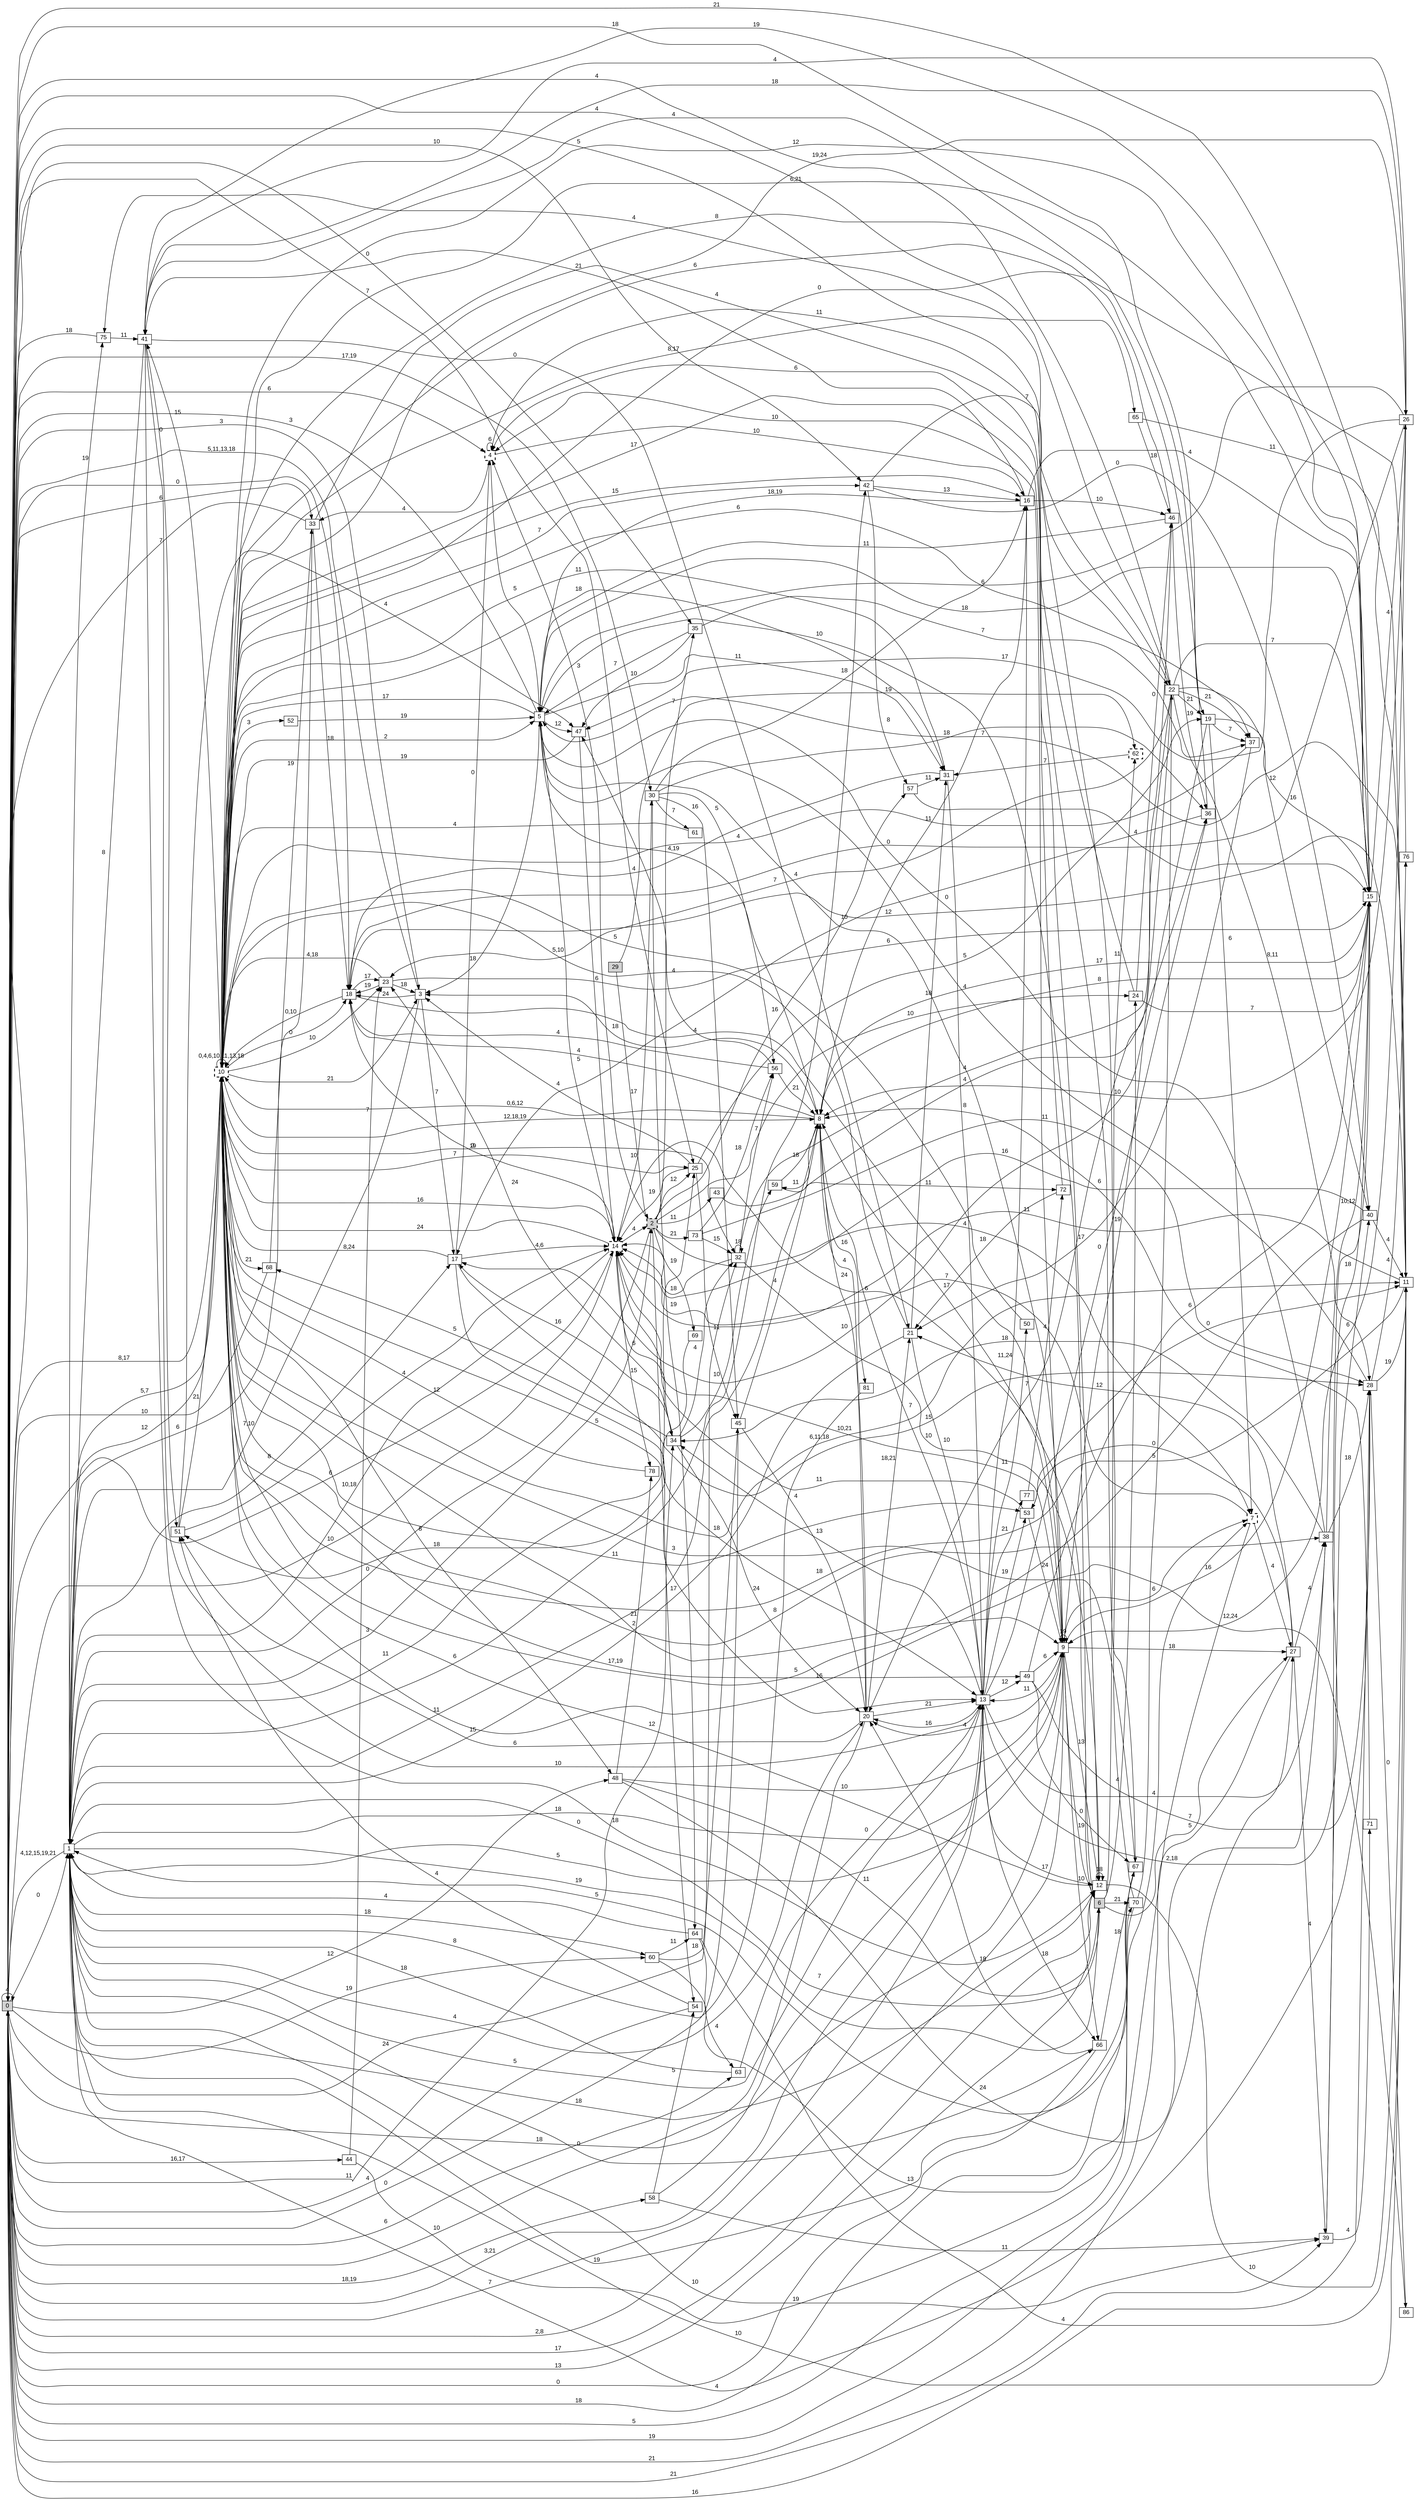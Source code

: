 digraph "NDFA" {
  rankdir=LR
  node [shape=box width=0.1 height=0.1 fontname=Arial]
  edge [fontname=Arial]
/* Estados */
 s0 [label="0" style="filled"] /* I:1 F:0 D:0 */
 s1 [label="1" ] /* I:0 F:0 D:0 */
 s2 [label="2" style="filled,bold,dashed"] /* I:1 F:1 D:0 */
 s3 [label="3" ] /* I:0 F:0 D:0 */
 s4 [label="4" style="bold,dashed"] /* I:0 F:1 D:0 */
 s5 [label="5" ] /* I:0 F:0 D:0 */
 s6 [label="6" style="filled"] /* I:1 F:0 D:0 */
 s7 [label="7" style="bold,dashed"] /* I:0 F:1 D:0 */
 s8 [label="8" ] /* I:0 F:0 D:0 */
 s9 [label="9" ] /* I:0 F:0 D:0 */
 s10 [label="10" style="bold,dashed"] /* I:0 F:1 D:0 */
 s11 [label="11" ] /* I:0 F:0 D:0 */
 s12 [label="12" ] /* I:0 F:0 D:0 */
 s13 [label="13" ] /* I:0 F:0 D:0 */
 s14 [label="14" style="bold,dashed"] /* I:0 F:1 D:0 */
 s15 [label="15" ] /* I:0 F:0 D:0 */
 s16 [label="16" ] /* I:0 F:0 D:0 */
 s17 [label="17" ] /* I:0 F:0 D:0 */
 s18 [label="18" ] /* I:0 F:0 D:0 */
 s19 [label="19" ] /* I:0 F:0 D:0 */
 s20 [label="20" ] /* I:0 F:0 D:0 */
 s21 [label="21" ] /* I:0 F:0 D:0 */
 s22 [label="22" ] /* I:0 F:0 D:0 */
 s23 [label="23" ] /* I:0 F:0 D:0 */
 s24 [label="24" ] /* I:0 F:0 D:0 */
 s25 [label="25" ] /* I:0 F:0 D:0 */
 s26 [label="26" ] /* I:0 F:0 D:0 */
 s27 [label="27" ] /* I:0 F:0 D:0 */
 s28 [label="28" ] /* I:0 F:0 D:0 */
 s29 [label="29" style="filled"] /* I:1 F:0 D:0 */
 s30 [label="30" ] /* I:0 F:0 D:0 */
 s31 [label="31" ] /* I:0 F:0 D:0 */
 s32 [label="32" ] /* I:0 F:0 D:0 */
 s33 [label="33" ] /* I:0 F:0 D:0 */
 s34 [label="34" ] /* I:0 F:0 D:0 */
 s35 [label="35" ] /* I:0 F:0 D:0 */
 s36 [label="36" ] /* I:0 F:0 D:0 */
 s37 [label="37" ] /* I:0 F:0 D:0 */
 s38 [label="38" ] /* I:0 F:0 D:0 */
 s39 [label="39" ] /* I:0 F:0 D:0 */
 s40 [label="40" ] /* I:0 F:0 D:0 */
 s41 [label="41" ] /* I:0 F:0 D:0 */
 s42 [label="42" ] /* I:0 F:0 D:0 */
 s43 [label="43" ] /* I:0 F:0 D:0 */
 s44 [label="44" ] /* I:0 F:0 D:0 */
 s45 [label="45" ] /* I:0 F:0 D:0 */
 s46 [label="46" ] /* I:0 F:0 D:0 */
 s47 [label="47" ] /* I:0 F:0 D:0 */
 s48 [label="48" ] /* I:0 F:0 D:0 */
 s49 [label="49" ] /* I:0 F:0 D:0 */
 s50 [label="50" ] /* I:0 F:0 D:0 */
 s51 [label="51" ] /* I:0 F:0 D:0 */
 s52 [label="52" ] /* I:0 F:0 D:0 */
 s53 [label="53" ] /* I:0 F:0 D:0 */
 s54 [label="54" ] /* I:0 F:0 D:0 */
 s56 [label="56" ] /* I:0 F:0 D:0 */
 s57 [label="57" ] /* I:0 F:0 D:0 */
 s58 [label="58" ] /* I:0 F:0 D:0 */
 s59 [label="59" ] /* I:0 F:0 D:0 */
 s60 [label="60" ] /* I:0 F:0 D:0 */
 s61 [label="61" ] /* I:0 F:0 D:0 */
 s62 [label="62" style="bold,dashed"] /* I:0 F:1 D:0 */
 s63 [label="63" ] /* I:0 F:0 D:0 */
 s64 [label="64" ] /* I:0 F:0 D:0 */
 s65 [label="65" ] /* I:0 F:0 D:0 */
 s66 [label="66" ] /* I:0 F:0 D:0 */
 s67 [label="67" ] /* I:0 F:0 D:0 */
 s68 [label="68" ] /* I:0 F:0 D:0 */
 s69 [label="69" ] /* I:0 F:0 D:0 */
 s70 [label="70" ] /* I:0 F:0 D:0 */
 s71 [label="71" ] /* I:0 F:0 D:0 */
 s72 [label="72" ] /* I:0 F:0 D:0 */
 s73 [label="73" ] /* I:0 F:0 D:0 */
 s75 [label="75" ] /* I:0 F:0 D:0 */
 s76 [label="76" ] /* I:0 F:0 D:0 */
 s77 [label="77" ] /* I:0 F:0 D:0 */
 s78 [label="78" ] /* I:0 F:0 D:0 */
 s81 [label="81" ] /* I:0 F:0 D:0 */
 s86 [label="86" ] /* I:0 F:0 D:0 */
/* Transiciones */
  s0 -> s0 [label="4"]
  s0 -> s1 [label="0"]
  s0 -> s3 [label="3"]
  s0 -> s4 [label="6"]
  s0 -> s9 [label="18"]
  s0 -> s12 [label="13"]
  s0 -> s13 [label="3,21"]
  s0 -> s14 [label="6"]
  s0 -> s19 [label="18"]
  s0 -> s22 [label="4"]
  s0 -> s25 [label="7"]
  s0 -> s27 [label="21"]
  s0 -> s30 [label="17,19"]
  s0 -> s32 [label="24"]
  s0 -> s33 [label="6"]
  s0 -> s34 [label="11"]
  s0 -> s35 [label="0"]
  s0 -> s39 [label="21"]
  s0 -> s42 [label="10"]
  s0 -> s44 [label="16,17"]
  s0 -> s48 [label="12"]
  s0 -> s58 [label="18,19"]
  s0 -> s60 [label="19"]
  s0 -> s63 [label="6"]
  s1 -> s0 [label="4,12,15,19,21"]
  s1 -> s2 [label="3"]
  s1 -> s6 [label="19"]
  s1 -> s9 [label="18"]
  s1 -> s10 [label="5,7"]
  s1 -> s11 [label="10"]
  s1 -> s12 [label="18"]
  s1 -> s17 [label="8"]
  s1 -> s20 [label="4"]
  s1 -> s25 [label="11"]
  s1 -> s39 [label="10"]
  s1 -> s42 [label="6"]
  s1 -> s60 [label="18"]
  s1 -> s66 [label="0"]
  s1 -> s75 [label="19"]
  s2 -> s1 [label="0"]
  s2 -> s4 [label="3"]
  s2 -> s7 [label="4"]
  s2 -> s24 [label="10"]
  s2 -> s25 [label="12"]
  s2 -> s35 [label="7"]
  s2 -> s43 [label="11"]
  s2 -> s54 [label="17"]
  s2 -> s57 [label="16"]
  s2 -> s69 [label="19"]
  s2 -> s73 [label="21"]
  s3 -> s0 [label="5,11,13,18"]
  s3 -> s1 [label="7,10"]
  s3 -> s17 [label="7"]
  s3 -> s18 [label="24"]
  s4 -> s4 [label="6"]
  s4 -> s5 [label="5"]
  s4 -> s16 [label="10"]
  s4 -> s33 [label="4"]
  s5 -> s0 [label="3"]
  s5 -> s3 [label="18"]
  s5 -> s6 [label="10"]
  s5 -> s8 [label="4,19"]
  s5 -> s10 [label="17"]
  s5 -> s31 [label="11"]
  s5 -> s47 [label="12"]
  s6 -> s1 [label="0"]
  s6 -> s14 [label="6"]
  s6 -> s24 [label="4"]
  s6 -> s27 [label="5"]
  s6 -> s62 [label="11"]
  s6 -> s70 [label="21"]
  s7 -> s0 [label="5"]
  s7 -> s14 [label="7"]
  s7 -> s27 [label="4"]
  s8 -> s1 [label="11"]
  s8 -> s3 [label="18"]
  s8 -> s10 [label="0,6,12"]
  s8 -> s15 [label="8"]
  s8 -> s18 [label="4"]
  s8 -> s20 [label="24"]
  s8 -> s59 [label="11"]
  s8 -> s81 [label="16"]
  s9 -> s0 [label="2,8"]
  s9 -> s1 [label="5"]
  s9 -> s4 [label="10"]
  s9 -> s5 [label="4"]
  s9 -> s6 [label="19"]
  s9 -> s7 [label="6"]
  s9 -> s8 [label="17"]
  s9 -> s9 [label="19"]
  s9 -> s12 [label="13"]
  s9 -> s13 [label="11"]
  s9 -> s14 [label="10,21"]
  s9 -> s15 [label="16"]
  s9 -> s20 [label="4"]
  s9 -> s27 [label="18"]
  s9 -> s66 [label="10"]
  s10 -> s0 [label="8,17"]
  s10 -> s1 [label="12"]
  s10 -> s3 [label="21"]
  s10 -> s5 [label="2"]
  s10 -> s8 [label="12,18,19"]
  s10 -> s9 [label="2"]
  s10 -> s10 [label="0,4,6,10,11,13,18"]
  s10 -> s11 [label="6,11,18"]
  s10 -> s13 [label="5"]
  s10 -> s14 [label="16"]
  s10 -> s15 [label="12"]
  s10 -> s16 [label="15"]
  s10 -> s18 [label="0"]
  s10 -> s23 [label="10"]
  s10 -> s25 [label="7"]
  s10 -> s26 [label="19,24"]
  s10 -> s31 [label="18"]
  s10 -> s32 [label="3"]
  s10 -> s37 [label="6"]
  s10 -> s38 [label="8"]
  s10 -> s41 [label="15"]
  s10 -> s42 [label="7"]
  s10 -> s48 [label="8"]
  s10 -> s49 [label="17,19"]
  s10 -> s52 [label="3"]
  s10 -> s53 [label="11"]
  s10 -> s65 [label="8,17"]
  s10 -> s68 [label="21"]
  s11 -> s0 [label="21"]
  s11 -> s5 [label="7"]
  s11 -> s10 [label="18"]
  s11 -> s14 [label="11"]
  s11 -> s18 [label="12"]
  s12 -> s0 [label="17"]
  s12 -> s4 [label="6"]
  s12 -> s10 [label="12"]
  s12 -> s11 [label="10"]
  s12 -> s12 [label="18"]
  s13 -> s0 [label="7"]
  s13 -> s1 [label="5"]
  s13 -> s8 [label="7"]
  s13 -> s12 [label="17"]
  s13 -> s15 [label="2,18"]
  s13 -> s16 [label="11,24"]
  s13 -> s20 [label="16"]
  s13 -> s34 [label="13"]
  s13 -> s36 [label="0"]
  s13 -> s38 [label="4"]
  s13 -> s49 [label="12"]
  s13 -> s50 [label="11"]
  s13 -> s53 [label="19"]
  s13 -> s66 [label="18"]
  s13 -> s77 [label="21"]
  s14 -> s0 [label="10"]
  s14 -> s1 [label="10,18"]
  s14 -> s2 [label="4"]
  s14 -> s5 [label="5"]
  s14 -> s10 [label="24"]
  s14 -> s18 [label="19"]
  s14 -> s30 [label="10"]
  s14 -> s34 [label="6"]
  s14 -> s78 [label="15"]
  s15 -> s5 [label="18"]
  s15 -> s8 [label="17"]
  s15 -> s10 [label="6,21"]
  s15 -> s26 [label="4"]
  s15 -> s41 [label="19"]
  s16 -> s5 [label="18,19"]
  s16 -> s8 [label="11"]
  s16 -> s15 [label="4"]
  s16 -> s41 [label="21"]
  s16 -> s46 [label="10"]
  s17 -> s4 [label="0"]
  s17 -> s10 [label="8,24"]
  s17 -> s13 [label="18"]
  s17 -> s14 [label="4,6"]
  s17 -> s28 [label="15"]
  s18 -> s0 [label="0"]
  s18 -> s9 [label="4"]
  s18 -> s10 [label="0,10"]
  s18 -> s23 [label="17"]
  s19 -> s7 [label="6"]
  s19 -> s15 [label="16"]
  s19 -> s17 [label="10"]
  s19 -> s37 [label="7"]
  s19 -> s41 [label="4"]
  s20 -> s0 [label="10"]
  s20 -> s8 [label="4"]
  s20 -> s13 [label="21"]
  s20 -> s21 [label="18,21"]
  s20 -> s51 [label="6"]
  s21 -> s1 [label="15"]
  s21 -> s10 [label="5,10"]
  s21 -> s13 [label="10"]
  s21 -> s31 [label="18"]
  s22 -> s0 [label="4"]
  s22 -> s9 [label="19"]
  s22 -> s15 [label="7"]
  s22 -> s19 [label="21"]
  s22 -> s20 [label="7"]
  s22 -> s23 [label="7"]
  s22 -> s28 [label="8,11"]
  s22 -> s37 [label="21"]
  s22 -> s40 [label="12"]
  s22 -> s75 [label="4"]
  s23 -> s3 [label="18"]
  s23 -> s10 [label="4,18"]
  s23 -> s15 [label="6"]
  s23 -> s18 [label="19"]
  s24 -> s4 [label="11"]
  s24 -> s15 [label="7"]
  s24 -> s46 [label="0"]
  s25 -> s3 [label="4"]
  s25 -> s14 [label="19"]
  s25 -> s19 [label="5"]
  s25 -> s45 [label="11"]
  s26 -> s5 [label="6"]
  s26 -> s8 [label="10"]
  s26 -> s9 [label="12,24"]
  s26 -> s18 [label="0"]
  s26 -> s41 [label="18"]
  s26 -> s47 [label="17"]
  s27 -> s0 [label="19"]
  s27 -> s21 [label="12"]
  s27 -> s38 [label="4"]
  s27 -> s39 [label="4"]
  s27 -> s53 [label="0"]
  s28 -> s0 [label="16"]
  s28 -> s1 [label="4"]
  s28 -> s5 [label="4"]
  s28 -> s11 [label="19"]
  s28 -> s76 [label="4"]
  s28 -> s86 [label="0"]
  s29 -> s2 [label="17"]
  s29 -> s62 [label="19"]
  s30 -> s16 [label="18"]
  s30 -> s36 [label="18"]
  s30 -> s45 [label="16"]
  s30 -> s56 [label="5"]
  s30 -> s61 [label="7"]
  s30 -> s64 [label="19"]
  s31 -> s10 [label="11"]
  s31 -> s13 [label="8"]
  s31 -> s18 [label="4"]
  s32 -> s12 [label="10"]
  s32 -> s14 [label="18"]
  s32 -> s32 [label="18"]
  s32 -> s46 [label="4"]
  s32 -> s56 [label="7"]
  s33 -> s0 [label="7"]
  s33 -> s1 [label="6"]
  s33 -> s18 [label="18"]
  s33 -> s67 [label="4"]
  s34 -> s17 [label="16"]
  s34 -> s20 [label="24"]
  s34 -> s23 [label="24"]
  s34 -> s32 [label="4"]
  s34 -> s59 [label="10"]
  s34 -> s68 [label="5"]
  s35 -> s5 [label="7"]
  s35 -> s37 [label="7"]
  s35 -> s47 [label="10"]
  s36 -> s10 [label="8"]
  s36 -> s17 [label="10"]
  s37 -> s10 [label="4"]
  s37 -> s21 [label="17"]
  s38 -> s5 [label="0"]
  s38 -> s15 [label="10,12"]
  s38 -> s28 [label="18"]
  s38 -> s34 [label="18"]
  s39 -> s15 [label="18"]
  s39 -> s40 [label="6"]
  s39 -> s71 [label="4"]
  s40 -> s10 [label="5"]
  s40 -> s11 [label="4"]
  s40 -> s14 [label="16"]
  s41 -> s1 [label="8"]
  s41 -> s12 [label="18"]
  s41 -> s13 [label="10"]
  s41 -> s21 [label="0"]
  s41 -> s26 [label="4"]
  s41 -> s51 [label="0"]
  s42 -> s16 [label="13"]
  s42 -> s22 [label="7"]
  s42 -> s40 [label="0"]
  s42 -> s57 [label="8"]
  s43 -> s36 [label="4"]
  s44 -> s7 [label="19"]
  s44 -> s23 [label="7"]
  s45 -> s0 [label="0"]
  s45 -> s8 [label="4"]
  s45 -> s20 [label="4"]
  s46 -> s5 [label="11"]
  s46 -> s10 [label="6"]
  s46 -> s36 [label="19"]
  s47 -> s10 [label="19"]
  s47 -> s14 [label="6"]
  s48 -> s6 [label="11"]
  s48 -> s9 [label="10"]
  s48 -> s38 [label="24"]
  s48 -> s78 [label="21"]
  s49 -> s9 [label="6"]
  s49 -> s15 [label="6"]
  s49 -> s28 [label="7"]
  s49 -> s67 [label="0"]
  s50 -> s10 [label="5"]
  s51 -> s10 [label="21"]
  s51 -> s14 [label="4"]
  s51 -> s47 [label="4"]
  s52 -> s5 [label="19"]
  s53 -> s9 [label="24"]
  s53 -> s11 [label="0"]
  s53 -> s14 [label="11"]
  s54 -> s0 [label="4"]
  s54 -> s51 [label="4"]
  s56 -> s8 [label="21"]
  s56 -> s18 [label="4"]
  s56 -> s47 [label="4"]
  s57 -> s15 [label="4"]
  s57 -> s31 [label="11"]
  s58 -> s13 [label="7"]
  s58 -> s39 [label="11"]
  s58 -> s54 [label="5"]
  s59 -> s8 [label="18"]
  s59 -> s72 [label="11"]
  s60 -> s45 [label="18"]
  s60 -> s64 [label="11"]
  s60 -> s70 [label="13"]
  s61 -> s10 [label="4"]
  s62 -> s31 [label="7"]
  s63 -> s1 [label="18"]
  s63 -> s13 [label="0"]
  s64 -> s1 [label="4"]
  s64 -> s11 [label="4"]
  s64 -> s63 [label="4"]
  s65 -> s11 [label="11"]
  s65 -> s46 [label="18"]
  s66 -> s0 [label="0"]
  s66 -> s20 [label="18"]
  s66 -> s67 [label="18"]
  s67 -> s0 [label="18"]
  s67 -> s1 [label="19"]
  s67 -> s10 [label="3"]
  s68 -> s0 [label="10"]
  s68 -> s33 [label="19"]
  s69 -> s51 [label="18"]
  s70 -> s0 [label="5"]
  s70 -> s1 [label="5"]
  s70 -> s22 [label="5"]
  s71 -> s8 [label="6"]
  s72 -> s10 [label="17"]
  s72 -> s21 [label="18"]
  s73 -> s28 [label="11"]
  s73 -> s32 [label="15"]
  s73 -> s56 [label="18"]
  s75 -> s0 [label="18"]
  s75 -> s41 [label="11"]
  s76 -> s10 [label="0"]
  s77 -> s72 [label="4"]
  s78 -> s10 [label="12"]
  s81 -> s1 [label="8"]
  s86 -> s10 [label="16"]
}
